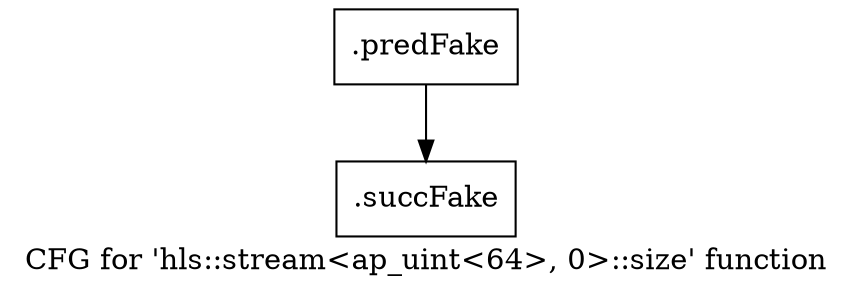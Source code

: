 digraph "CFG for 'hls::stream\<ap_uint\<64\>, 0\>::size' function" {
	label="CFG for 'hls::stream\<ap_uint\<64\>, 0\>::size' function";

	Node0x5a57760 [shape=record,filename="",linenumber="",label="{.predFake}"];
	Node0x5a57760 -> Node0x60ed3d0[ callList="" memoryops="" filename="/mnt/xilinx/Vitis_HLS/2021.2/include/hls_stream_thread_unsafe.h" execusionnum="3"];
	Node0x60ed3d0 [shape=record,filename="/mnt/xilinx/Vitis_HLS/2021.2/include/hls_stream_thread_unsafe.h",linenumber="405",label="{.succFake}"];
}
